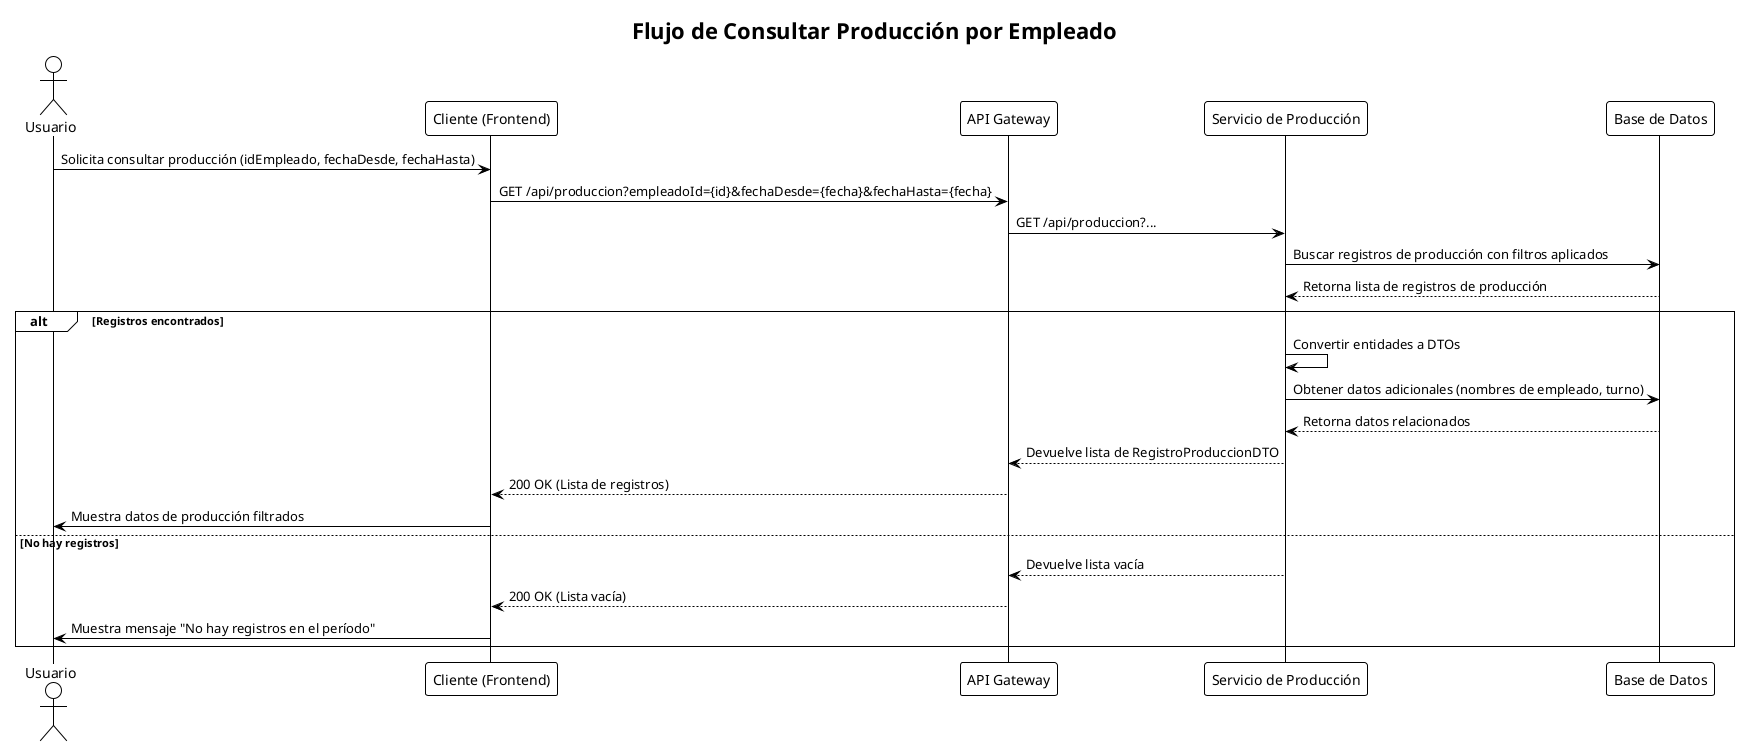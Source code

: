 @startuml sequence_consultar_produccion_empleado
!theme plain

title "Flujo de Consultar Producción por Empleado"

actor Usuario
participant "Cliente (Frontend)" as Cliente
participant "API Gateway" as Gateway
participant "Servicio de Producción" as ProduccionService
participant "Base de Datos" as DB

Usuario -> Cliente: Solicita consultar producción (idEmpleado, fechaDesde, fechaHasta)
Cliente -> Gateway: GET /api/produccion?empleadoId={id}&fechaDesde={fecha}&fechaHasta={fecha}
Gateway -> ProduccionService: GET /api/produccion?...

ProduccionService -> DB: Buscar registros de producción con filtros aplicados
DB --> ProduccionService: Retorna lista de registros de producción

alt Registros encontrados
    ProduccionService -> ProduccionService: Convertir entidades a DTOs
    ProduccionService -> DB: Obtener datos adicionales (nombres de empleado, turno)
    DB --> ProduccionService: Retorna datos relacionados
    ProduccionService --> Gateway: Devuelve lista de RegistroProduccionDTO
    Gateway --> Cliente: 200 OK (Lista de registros)
    Cliente -> Usuario: Muestra datos de producción filtrados
else No hay registros
    ProduccionService --> Gateway: Devuelve lista vacía
    Gateway --> Cliente: 200 OK (Lista vacía)
    Cliente -> Usuario: Muestra mensaje "No hay registros en el período"
end

@enduml
